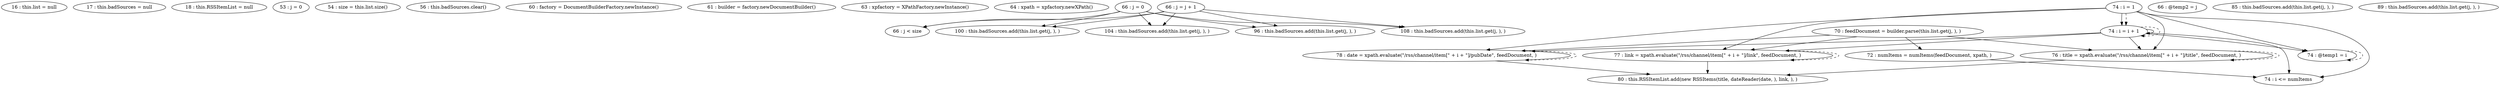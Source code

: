 digraph G {
"16 : this.list = null"
"17 : this.badSources = null"
"18 : this.RSSItemList = null"
"53 : j = 0"
"54 : size = this.list.size()"
"56 : this.badSources.clear()"
"60 : factory = DocumentBuilderFactory.newInstance()"
"61 : builder = factory.newDocumentBuilder()"
"63 : xpfactory = XPathFactory.newInstance()"
"64 : xpath = xpfactory.newXPath()"
"66 : j = 0"
"66 : j = 0" -> "108 : this.badSources.add(this.list.get(j, ), )"
"66 : j = 0" -> "66 : j < size"
"66 : j = 0" -> "100 : this.badSources.add(this.list.get(j, ), )"
"66 : j = 0" -> "104 : this.badSources.add(this.list.get(j, ), )"
"66 : j = 0" -> "96 : this.badSources.add(this.list.get(j, ), )"
"66 : j < size"
"70 : feedDocument = builder.parse(this.list.get(j, ), )"
"70 : feedDocument = builder.parse(this.list.get(j, ), )" -> "78 : date = xpath.evaluate(\"/rss/channel/item[\" + i + \"]/pubDate\", feedDocument, )"
"70 : feedDocument = builder.parse(this.list.get(j, ), )" -> "72 : numItems = numItems(feedDocument, xpath, )"
"70 : feedDocument = builder.parse(this.list.get(j, ), )" -> "77 : link = xpath.evaluate(\"/rss/channel/item[\" + i + \"]/link\", feedDocument, )"
"70 : feedDocument = builder.parse(this.list.get(j, ), )" -> "76 : title = xpath.evaluate(\"/rss/channel/item[\" + i + \"]/title\", feedDocument, )"
"72 : numItems = numItems(feedDocument, xpath, )"
"72 : numItems = numItems(feedDocument, xpath, )" -> "74 : i <= numItems"
"66 : @temp2 = j"
"66 : j = j + 1"
"66 : j = j + 1" -> "108 : this.badSources.add(this.list.get(j, ), )"
"66 : j = j + 1" -> "66 : j < size"
"66 : j = j + 1" -> "100 : this.badSources.add(this.list.get(j, ), )"
"66 : j = j + 1" -> "104 : this.badSources.add(this.list.get(j, ), )"
"66 : j = j + 1" -> "96 : this.badSources.add(this.list.get(j, ), )"
"74 : i = 1"
"74 : i = 1" -> "74 : @temp1 = i"
"74 : i = 1" -> "78 : date = xpath.evaluate(\"/rss/channel/item[\" + i + \"]/pubDate\", feedDocument, )"
"74 : i = 1" -> "77 : link = xpath.evaluate(\"/rss/channel/item[\" + i + \"]/link\", feedDocument, )"
"74 : i = 1" -> "74 : i <= numItems"
"74 : i = 1" -> "76 : title = xpath.evaluate(\"/rss/channel/item[\" + i + \"]/title\", feedDocument, )"
"74 : i = 1" -> "74 : i = i + 1"
"74 : i = 1" -> "74 : i = i + 1" [style=dashed]
"74 : i <= numItems"
"76 : title = xpath.evaluate(\"/rss/channel/item[\" + i + \"]/title\", feedDocument, )"
"76 : title = xpath.evaluate(\"/rss/channel/item[\" + i + \"]/title\", feedDocument, )" -> "80 : this.RSSItemList.add(new RSSItems(title, dateReader(date, ), link, ), )"
"76 : title = xpath.evaluate(\"/rss/channel/item[\" + i + \"]/title\", feedDocument, )" -> "76 : title = xpath.evaluate(\"/rss/channel/item[\" + i + \"]/title\", feedDocument, )" [style=dashed]
"77 : link = xpath.evaluate(\"/rss/channel/item[\" + i + \"]/link\", feedDocument, )"
"77 : link = xpath.evaluate(\"/rss/channel/item[\" + i + \"]/link\", feedDocument, )" -> "80 : this.RSSItemList.add(new RSSItems(title, dateReader(date, ), link, ), )"
"77 : link = xpath.evaluate(\"/rss/channel/item[\" + i + \"]/link\", feedDocument, )" -> "77 : link = xpath.evaluate(\"/rss/channel/item[\" + i + \"]/link\", feedDocument, )" [style=dashed]
"78 : date = xpath.evaluate(\"/rss/channel/item[\" + i + \"]/pubDate\", feedDocument, )"
"78 : date = xpath.evaluate(\"/rss/channel/item[\" + i + \"]/pubDate\", feedDocument, )" -> "80 : this.RSSItemList.add(new RSSItems(title, dateReader(date, ), link, ), )"
"78 : date = xpath.evaluate(\"/rss/channel/item[\" + i + \"]/pubDate\", feedDocument, )" -> "78 : date = xpath.evaluate(\"/rss/channel/item[\" + i + \"]/pubDate\", feedDocument, )" [style=dashed]
"80 : this.RSSItemList.add(new RSSItems(title, dateReader(date, ), link, ), )"
"74 : @temp1 = i"
"74 : @temp1 = i" -> "74 : @temp1 = i" [style=dashed]
"74 : i = i + 1"
"74 : i = i + 1" -> "74 : @temp1 = i"
"74 : i = i + 1" -> "78 : date = xpath.evaluate(\"/rss/channel/item[\" + i + \"]/pubDate\", feedDocument, )"
"74 : i = i + 1" -> "77 : link = xpath.evaluate(\"/rss/channel/item[\" + i + \"]/link\", feedDocument, )"
"74 : i = i + 1" -> "74 : i <= numItems"
"74 : i = i + 1" -> "76 : title = xpath.evaluate(\"/rss/channel/item[\" + i + \"]/title\", feedDocument, )"
"74 : i = i + 1" -> "74 : i = i + 1"
"74 : i = i + 1" -> "74 : i = i + 1" [style=dashed]
"85 : this.badSources.add(this.list.get(j, ), )"
"89 : this.badSources.add(this.list.get(j, ), )"
"96 : this.badSources.add(this.list.get(j, ), )"
"100 : this.badSources.add(this.list.get(j, ), )"
"104 : this.badSources.add(this.list.get(j, ), )"
"108 : this.badSources.add(this.list.get(j, ), )"
}